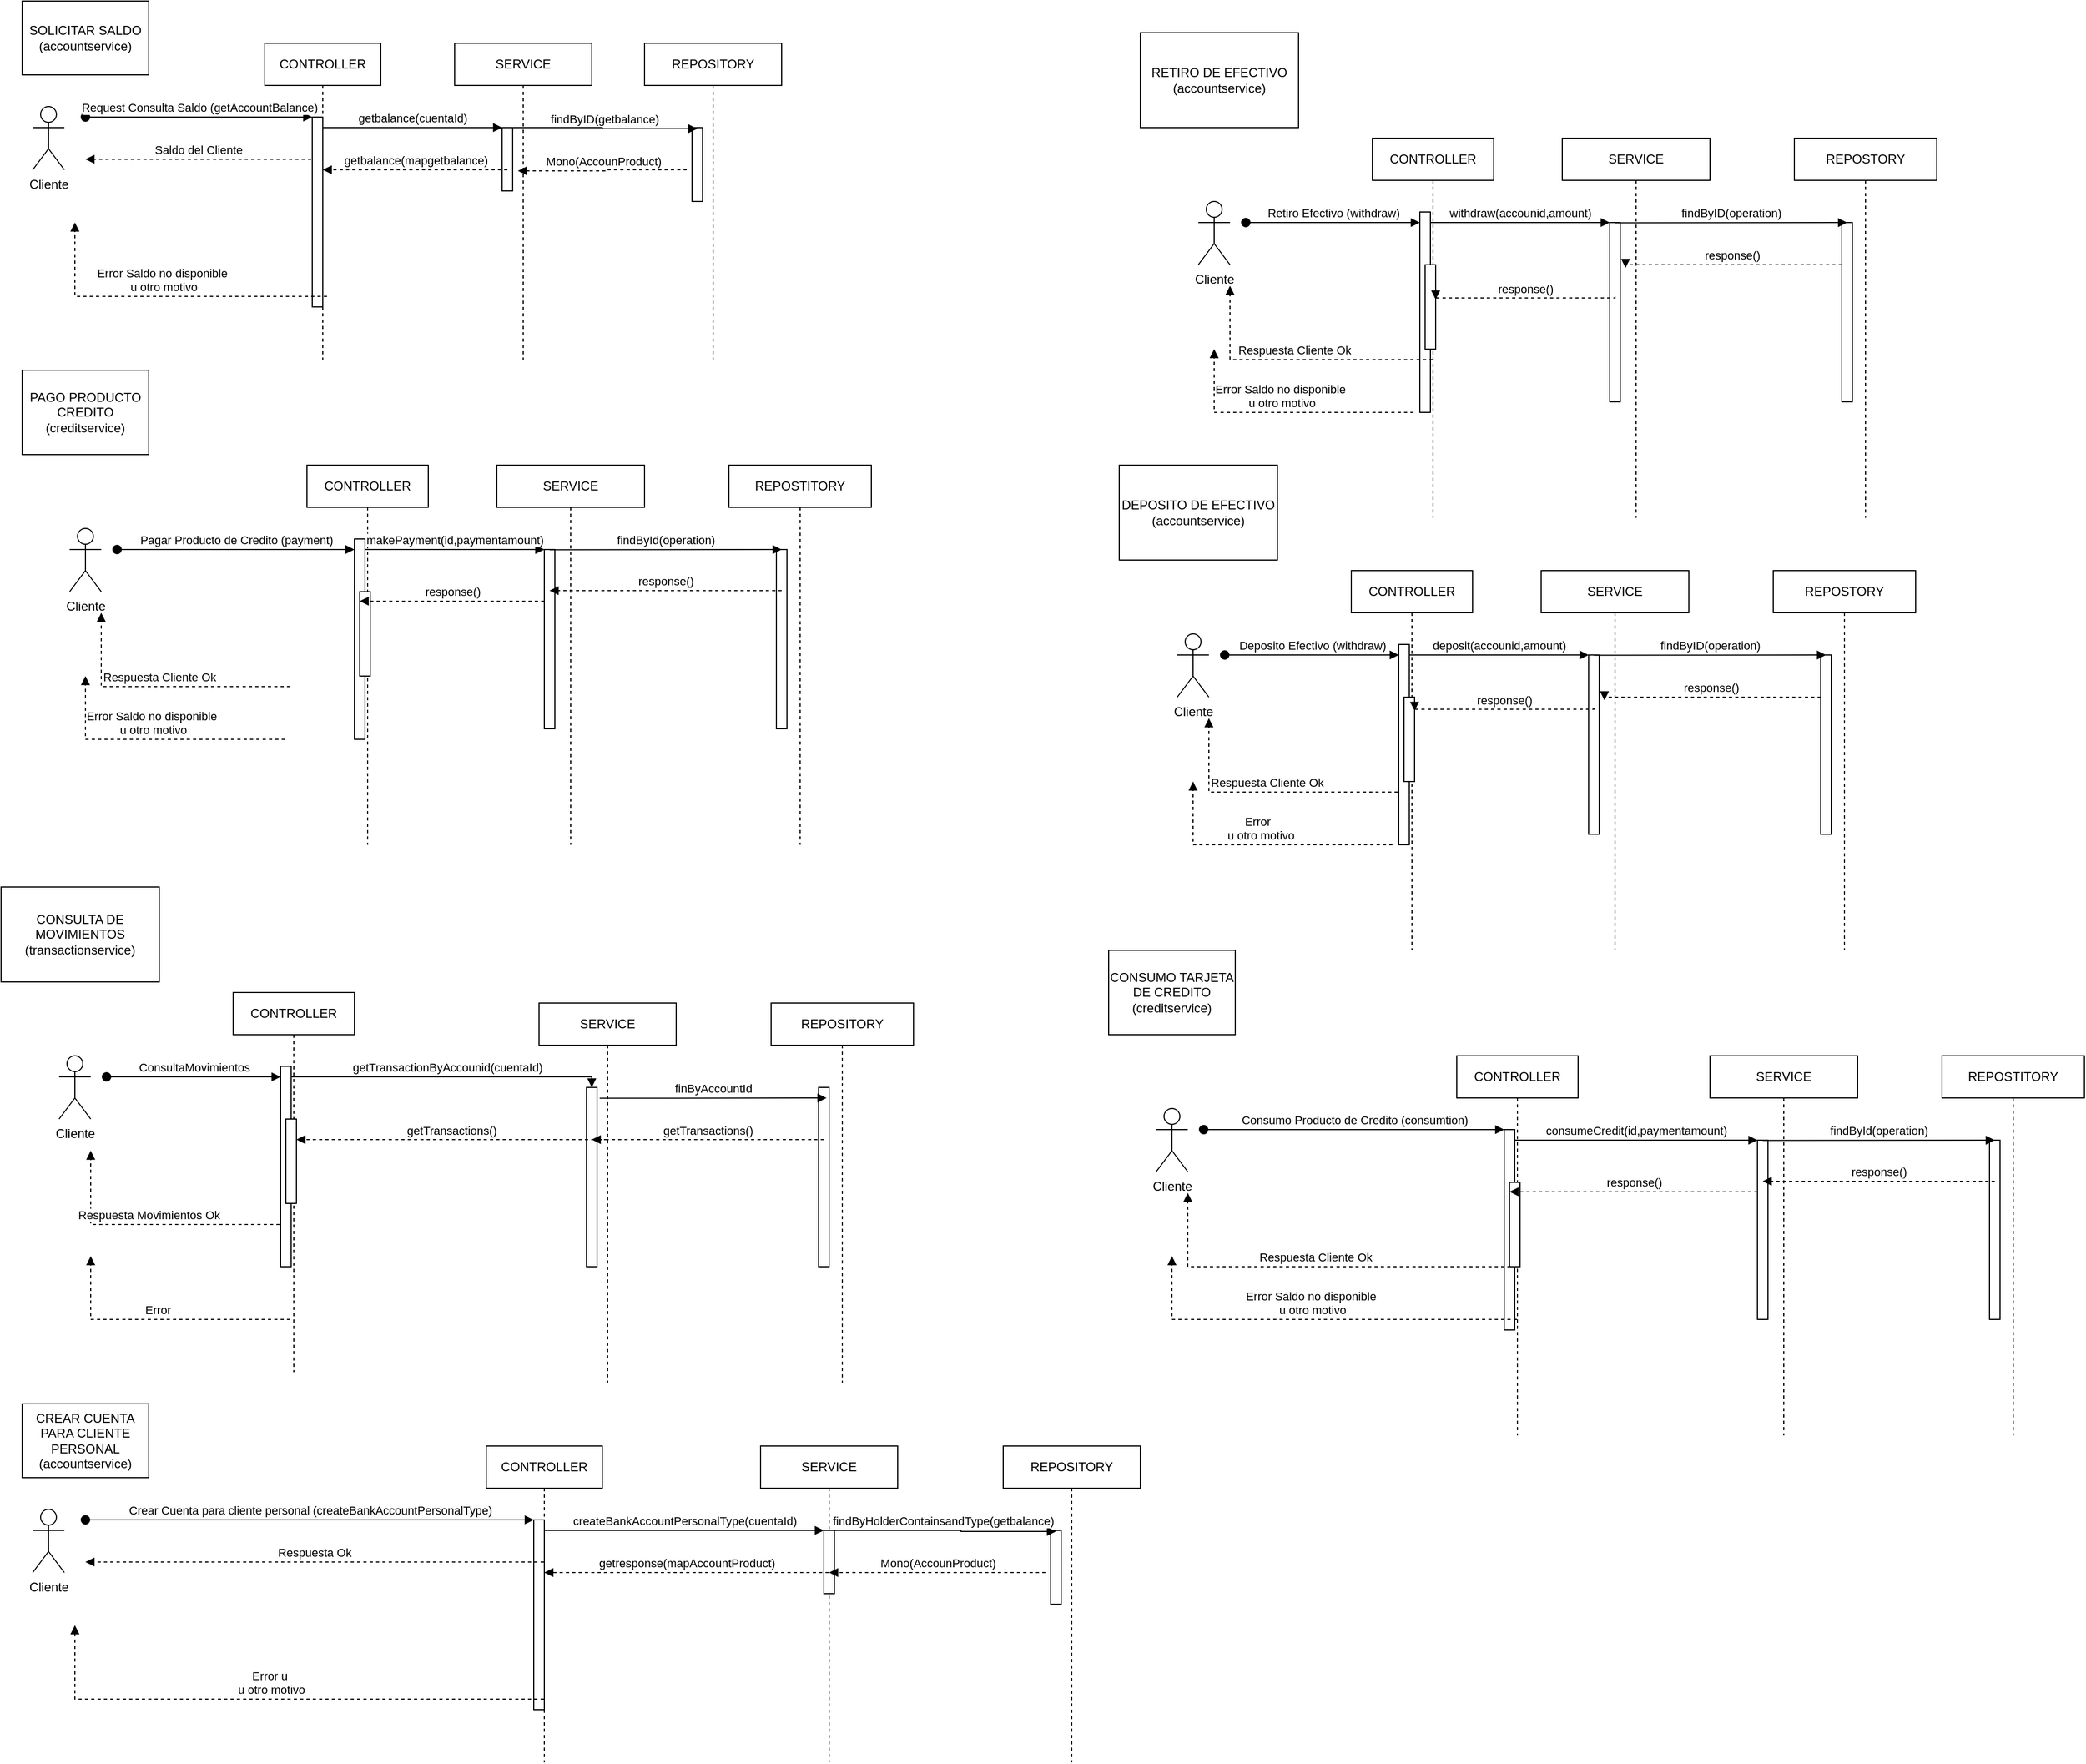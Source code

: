 <mxfile version="24.7.17">
  <diagram name="Page-1" id="2YBvvXClWsGukQMizWep">
    <mxGraphModel dx="2074" dy="1204" grid="1" gridSize="10" guides="1" tooltips="1" connect="1" arrows="1" fold="1" page="1" pageScale="1" pageWidth="850" pageHeight="1100" math="0" shadow="0">
      <root>
        <mxCell id="0" />
        <mxCell id="1" parent="0" />
        <mxCell id="aM9ryv3xv72pqoxQDRHE-1" value="CONTROLLER" style="shape=umlLifeline;perimeter=lifelinePerimeter;whiteSpace=wrap;html=1;container=0;dropTarget=0;collapsible=0;recursiveResize=0;outlineConnect=0;portConstraint=eastwest;newEdgeStyle={&quot;edgeStyle&quot;:&quot;elbowEdgeStyle&quot;,&quot;elbow&quot;:&quot;vertical&quot;,&quot;curved&quot;:0,&quot;rounded&quot;:0};" parent="1" vertex="1">
          <mxGeometry x="270" y="90" width="110" height="300" as="geometry" />
        </mxCell>
        <mxCell id="aM9ryv3xv72pqoxQDRHE-2" value="" style="html=1;points=[];perimeter=orthogonalPerimeter;outlineConnect=0;targetShapes=umlLifeline;portConstraint=eastwest;newEdgeStyle={&quot;edgeStyle&quot;:&quot;elbowEdgeStyle&quot;,&quot;elbow&quot;:&quot;vertical&quot;,&quot;curved&quot;:0,&quot;rounded&quot;:0};" parent="aM9ryv3xv72pqoxQDRHE-1" vertex="1">
          <mxGeometry x="45" y="70" width="10" height="180" as="geometry" />
        </mxCell>
        <mxCell id="aM9ryv3xv72pqoxQDRHE-5" value="SERVICE" style="shape=umlLifeline;perimeter=lifelinePerimeter;whiteSpace=wrap;html=1;container=0;dropTarget=0;collapsible=0;recursiveResize=0;outlineConnect=0;portConstraint=eastwest;newEdgeStyle={&quot;edgeStyle&quot;:&quot;elbowEdgeStyle&quot;,&quot;elbow&quot;:&quot;vertical&quot;,&quot;curved&quot;:0,&quot;rounded&quot;:0};" parent="1" vertex="1">
          <mxGeometry x="450" y="90" width="130" height="300" as="geometry" />
        </mxCell>
        <mxCell id="aM9ryv3xv72pqoxQDRHE-6" value="" style="html=1;points=[];perimeter=orthogonalPerimeter;outlineConnect=0;targetShapes=umlLifeline;portConstraint=eastwest;newEdgeStyle={&quot;edgeStyle&quot;:&quot;elbowEdgeStyle&quot;,&quot;elbow&quot;:&quot;vertical&quot;,&quot;curved&quot;:0,&quot;rounded&quot;:0};" parent="aM9ryv3xv72pqoxQDRHE-5" vertex="1">
          <mxGeometry x="45" y="80" width="10" height="60" as="geometry" />
        </mxCell>
        <mxCell id="aM9ryv3xv72pqoxQDRHE-7" value="getbalance(cuentaId)" style="html=1;verticalAlign=bottom;endArrow=block;edgeStyle=elbowEdgeStyle;elbow=horizontal;curved=0;rounded=0;" parent="1" source="aM9ryv3xv72pqoxQDRHE-2" target="aM9ryv3xv72pqoxQDRHE-6" edge="1">
          <mxGeometry relative="1" as="geometry">
            <mxPoint x="425" y="180" as="sourcePoint" />
            <Array as="points">
              <mxPoint x="410" y="170" />
            </Array>
          </mxGeometry>
        </mxCell>
        <mxCell id="J7sA12TsJqCwHjDUouRt-1" value="REPOSITORY" style="shape=umlLifeline;perimeter=lifelinePerimeter;whiteSpace=wrap;html=1;container=0;dropTarget=0;collapsible=0;recursiveResize=0;outlineConnect=0;portConstraint=eastwest;newEdgeStyle={&quot;edgeStyle&quot;:&quot;elbowEdgeStyle&quot;,&quot;elbow&quot;:&quot;vertical&quot;,&quot;curved&quot;:0,&quot;rounded&quot;:0};" parent="1" vertex="1">
          <mxGeometry x="630" y="90" width="130" height="300" as="geometry" />
        </mxCell>
        <mxCell id="J7sA12TsJqCwHjDUouRt-2" value="" style="html=1;points=[];perimeter=orthogonalPerimeter;outlineConnect=0;targetShapes=umlLifeline;portConstraint=eastwest;newEdgeStyle={&quot;edgeStyle&quot;:&quot;elbowEdgeStyle&quot;,&quot;elbow&quot;:&quot;vertical&quot;,&quot;curved&quot;:0,&quot;rounded&quot;:0};" parent="J7sA12TsJqCwHjDUouRt-1" vertex="1">
          <mxGeometry x="45" y="80" width="10" height="70" as="geometry" />
        </mxCell>
        <mxCell id="aM9ryv3xv72pqoxQDRHE-3" value="Request Consulta Saldo (getAccountBalance)" style="html=1;verticalAlign=bottom;startArrow=oval;endArrow=block;startSize=8;edgeStyle=elbowEdgeStyle;elbow=vertical;curved=0;rounded=0;" parent="1" target="aM9ryv3xv72pqoxQDRHE-2" edge="1">
          <mxGeometry relative="1" as="geometry">
            <mxPoint x="100" y="160" as="sourcePoint" />
          </mxGeometry>
        </mxCell>
        <mxCell id="J7sA12TsJqCwHjDUouRt-5" value="Cliente" style="shape=umlActor;verticalLabelPosition=bottom;verticalAlign=top;html=1;outlineConnect=0;" parent="1" vertex="1">
          <mxGeometry x="50" y="150" width="30" height="60" as="geometry" />
        </mxCell>
        <mxCell id="J7sA12TsJqCwHjDUouRt-7" value="Saldo del Cliente" style="html=1;verticalAlign=bottom;endArrow=block;edgeStyle=elbowEdgeStyle;elbow=vertical;curved=0;rounded=0;dashed=1;" parent="1" edge="1">
          <mxGeometry relative="1" as="geometry">
            <mxPoint x="314" y="200" as="sourcePoint" />
            <Array as="points">
              <mxPoint x="249" y="200" />
            </Array>
            <mxPoint x="100" y="200" as="targetPoint" />
          </mxGeometry>
        </mxCell>
        <mxCell id="J7sA12TsJqCwHjDUouRt-8" value="SOLICITAR SALDO&lt;br&gt;(accountservice)" style="rounded=0;whiteSpace=wrap;html=1;" parent="1" vertex="1">
          <mxGeometry x="40" y="50" width="120" height="70" as="geometry" />
        </mxCell>
        <mxCell id="J7sA12TsJqCwHjDUouRt-9" value="CONTROLLER" style="shape=umlLifeline;perimeter=lifelinePerimeter;whiteSpace=wrap;html=1;container=0;dropTarget=0;collapsible=0;recursiveResize=0;outlineConnect=0;portConstraint=eastwest;newEdgeStyle={&quot;edgeStyle&quot;:&quot;elbowEdgeStyle&quot;,&quot;elbow&quot;:&quot;vertical&quot;,&quot;curved&quot;:0,&quot;rounded&quot;:0};" parent="1" vertex="1">
          <mxGeometry x="310" y="490" width="115" height="360" as="geometry" />
        </mxCell>
        <mxCell id="J7sA12TsJqCwHjDUouRt-10" value="" style="html=1;points=[];perimeter=orthogonalPerimeter;outlineConnect=0;targetShapes=umlLifeline;portConstraint=eastwest;newEdgeStyle={&quot;edgeStyle&quot;:&quot;elbowEdgeStyle&quot;,&quot;elbow&quot;:&quot;vertical&quot;,&quot;curved&quot;:0,&quot;rounded&quot;:0};" parent="J7sA12TsJqCwHjDUouRt-9" vertex="1">
          <mxGeometry x="45" y="70" width="10" height="190" as="geometry" />
        </mxCell>
        <mxCell id="J7sA12TsJqCwHjDUouRt-11" value="" style="html=1;points=[];perimeter=orthogonalPerimeter;outlineConnect=0;targetShapes=umlLifeline;portConstraint=eastwest;newEdgeStyle={&quot;edgeStyle&quot;:&quot;elbowEdgeStyle&quot;,&quot;elbow&quot;:&quot;vertical&quot;,&quot;curved&quot;:0,&quot;rounded&quot;:0};" parent="J7sA12TsJqCwHjDUouRt-9" vertex="1">
          <mxGeometry x="50" y="120" width="10" height="80" as="geometry" />
        </mxCell>
        <mxCell id="J7sA12TsJqCwHjDUouRt-12" value="SERVICE" style="shape=umlLifeline;perimeter=lifelinePerimeter;whiteSpace=wrap;html=1;container=0;dropTarget=0;collapsible=0;recursiveResize=0;outlineConnect=0;portConstraint=eastwest;newEdgeStyle={&quot;edgeStyle&quot;:&quot;elbowEdgeStyle&quot;,&quot;elbow&quot;:&quot;vertical&quot;,&quot;curved&quot;:0,&quot;rounded&quot;:0};" parent="1" vertex="1">
          <mxGeometry x="490" y="490" width="140" height="360" as="geometry" />
        </mxCell>
        <mxCell id="J7sA12TsJqCwHjDUouRt-13" value="" style="html=1;points=[];perimeter=orthogonalPerimeter;outlineConnect=0;targetShapes=umlLifeline;portConstraint=eastwest;newEdgeStyle={&quot;edgeStyle&quot;:&quot;elbowEdgeStyle&quot;,&quot;elbow&quot;:&quot;vertical&quot;,&quot;curved&quot;:0,&quot;rounded&quot;:0};" parent="J7sA12TsJqCwHjDUouRt-12" vertex="1">
          <mxGeometry x="45" y="80" width="10" height="170" as="geometry" />
        </mxCell>
        <mxCell id="J7sA12TsJqCwHjDUouRt-14" value="makePayment(id,paymentamount)" style="html=1;verticalAlign=bottom;endArrow=block;edgeStyle=elbowEdgeStyle;elbow=vertical;curved=0;rounded=0;" parent="1" source="J7sA12TsJqCwHjDUouRt-10" target="J7sA12TsJqCwHjDUouRt-13" edge="1">
          <mxGeometry x="0.002" relative="1" as="geometry">
            <mxPoint x="480" y="580" as="sourcePoint" />
            <Array as="points">
              <mxPoint x="465" y="570" />
            </Array>
            <mxPoint as="offset" />
          </mxGeometry>
        </mxCell>
        <mxCell id="J7sA12TsJqCwHjDUouRt-16" value="REPOSTITORY" style="shape=umlLifeline;perimeter=lifelinePerimeter;whiteSpace=wrap;html=1;container=0;dropTarget=0;collapsible=0;recursiveResize=0;outlineConnect=0;portConstraint=eastwest;newEdgeStyle={&quot;edgeStyle&quot;:&quot;elbowEdgeStyle&quot;,&quot;elbow&quot;:&quot;vertical&quot;,&quot;curved&quot;:0,&quot;rounded&quot;:0};" parent="1" vertex="1">
          <mxGeometry x="710" y="490" width="135" height="360" as="geometry" />
        </mxCell>
        <mxCell id="J7sA12TsJqCwHjDUouRt-17" value="" style="html=1;points=[];perimeter=orthogonalPerimeter;outlineConnect=0;targetShapes=umlLifeline;portConstraint=eastwest;newEdgeStyle={&quot;edgeStyle&quot;:&quot;elbowEdgeStyle&quot;,&quot;elbow&quot;:&quot;vertical&quot;,&quot;curved&quot;:0,&quot;rounded&quot;:0};" parent="J7sA12TsJqCwHjDUouRt-16" vertex="1">
          <mxGeometry x="45" y="80" width="10" height="170" as="geometry" />
        </mxCell>
        <mxCell id="J7sA12TsJqCwHjDUouRt-18" value="findById(operation)" style="html=1;verticalAlign=bottom;endArrow=block;edgeStyle=elbowEdgeStyle;elbow=vertical;curved=0;rounded=0;" parent="1" edge="1">
          <mxGeometry x="0.003" relative="1" as="geometry">
            <mxPoint x="540" y="570.29" as="sourcePoint" />
            <Array as="points">
              <mxPoint x="550" y="570" />
            </Array>
            <mxPoint x="760" y="570" as="targetPoint" />
            <mxPoint as="offset" />
          </mxGeometry>
        </mxCell>
        <mxCell id="J7sA12TsJqCwHjDUouRt-19" value="Pagar Producto de Credito (payment)" style="html=1;verticalAlign=bottom;startArrow=oval;endArrow=block;startSize=8;edgeStyle=elbowEdgeStyle;elbow=vertical;curved=0;rounded=0;" parent="1" target="J7sA12TsJqCwHjDUouRt-10" edge="1">
          <mxGeometry x="0.003" relative="1" as="geometry">
            <mxPoint x="130" y="570" as="sourcePoint" />
            <Array as="points">
              <mxPoint x="250" y="570" />
            </Array>
            <mxPoint as="offset" />
          </mxGeometry>
        </mxCell>
        <mxCell id="J7sA12TsJqCwHjDUouRt-21" value="Cliente" style="shape=umlActor;verticalLabelPosition=bottom;verticalAlign=top;html=1;outlineConnect=0;" parent="1" vertex="1">
          <mxGeometry x="85" y="550" width="30" height="60" as="geometry" />
        </mxCell>
        <mxCell id="J7sA12TsJqCwHjDUouRt-22" value="Respuesta Cliente Ok" style="html=1;verticalAlign=bottom;endArrow=block;edgeStyle=elbowEdgeStyle;elbow=vertical;curved=0;rounded=0;dashed=1;" parent="1" edge="1">
          <mxGeometry relative="1" as="geometry">
            <mxPoint x="294" y="700" as="sourcePoint" />
            <Array as="points">
              <mxPoint x="229" y="700" />
            </Array>
            <mxPoint x="115" y="630" as="targetPoint" />
          </mxGeometry>
        </mxCell>
        <mxCell id="J7sA12TsJqCwHjDUouRt-23" value="PAGO PRODUCTO CREDITO&lt;div&gt;(creditservice)&lt;/div&gt;" style="rounded=0;whiteSpace=wrap;html=1;" parent="1" vertex="1">
          <mxGeometry x="40" y="400" width="120" height="80" as="geometry" />
        </mxCell>
        <mxCell id="J7sA12TsJqCwHjDUouRt-24" value="response()" style="html=1;verticalAlign=bottom;endArrow=block;edgeStyle=elbowEdgeStyle;elbow=vertical;curved=0;rounded=0;dashed=1;" parent="1" edge="1">
          <mxGeometry relative="1" as="geometry">
            <mxPoint x="760" y="609" as="sourcePoint" />
            <Array as="points">
              <mxPoint x="640" y="609" />
            </Array>
            <mxPoint x="540" y="609" as="targetPoint" />
          </mxGeometry>
        </mxCell>
        <mxCell id="J7sA12TsJqCwHjDUouRt-25" value="Error Saldo no disponible&amp;nbsp;&lt;div&gt;u otro motivo&lt;/div&gt;" style="html=1;verticalAlign=bottom;endArrow=block;edgeStyle=elbowEdgeStyle;elbow=vertical;curved=0;rounded=0;dashed=1;" parent="1" edge="1">
          <mxGeometry x="0.004" relative="1" as="geometry">
            <mxPoint x="289" y="750" as="sourcePoint" />
            <Array as="points">
              <mxPoint x="224" y="750" />
            </Array>
            <mxPoint x="100" y="690" as="targetPoint" />
            <mxPoint as="offset" />
          </mxGeometry>
        </mxCell>
        <mxCell id="1kuVa8GH8NHrZ08HFkGU-1" value="CONTROLLER" style="shape=umlLifeline;perimeter=lifelinePerimeter;whiteSpace=wrap;html=1;container=0;dropTarget=0;collapsible=0;recursiveResize=0;outlineConnect=0;portConstraint=eastwest;newEdgeStyle={&quot;edgeStyle&quot;:&quot;elbowEdgeStyle&quot;,&quot;elbow&quot;:&quot;vertical&quot;,&quot;curved&quot;:0,&quot;rounded&quot;:0};" parent="1" vertex="1">
          <mxGeometry x="240" y="990" width="115" height="360" as="geometry" />
        </mxCell>
        <mxCell id="1kuVa8GH8NHrZ08HFkGU-2" value="" style="html=1;points=[];perimeter=orthogonalPerimeter;outlineConnect=0;targetShapes=umlLifeline;portConstraint=eastwest;newEdgeStyle={&quot;edgeStyle&quot;:&quot;elbowEdgeStyle&quot;,&quot;elbow&quot;:&quot;vertical&quot;,&quot;curved&quot;:0,&quot;rounded&quot;:0};" parent="1kuVa8GH8NHrZ08HFkGU-1" vertex="1">
          <mxGeometry x="45" y="70" width="10" height="190" as="geometry" />
        </mxCell>
        <mxCell id="1kuVa8GH8NHrZ08HFkGU-3" value="" style="html=1;points=[];perimeter=orthogonalPerimeter;outlineConnect=0;targetShapes=umlLifeline;portConstraint=eastwest;newEdgeStyle={&quot;edgeStyle&quot;:&quot;elbowEdgeStyle&quot;,&quot;elbow&quot;:&quot;vertical&quot;,&quot;curved&quot;:0,&quot;rounded&quot;:0};" parent="1kuVa8GH8NHrZ08HFkGU-1" vertex="1">
          <mxGeometry x="50" y="120" width="10" height="80" as="geometry" />
        </mxCell>
        <mxCell id="1kuVa8GH8NHrZ08HFkGU-4" value="SERVICE" style="shape=umlLifeline;perimeter=lifelinePerimeter;whiteSpace=wrap;html=1;container=0;dropTarget=0;collapsible=0;recursiveResize=0;outlineConnect=0;portConstraint=eastwest;newEdgeStyle={&quot;edgeStyle&quot;:&quot;elbowEdgeStyle&quot;,&quot;elbow&quot;:&quot;vertical&quot;,&quot;curved&quot;:0,&quot;rounded&quot;:0};" parent="1" vertex="1">
          <mxGeometry x="530" y="1000" width="130" height="360" as="geometry" />
        </mxCell>
        <mxCell id="1kuVa8GH8NHrZ08HFkGU-5" value="" style="html=1;points=[];perimeter=orthogonalPerimeter;outlineConnect=0;targetShapes=umlLifeline;portConstraint=eastwest;newEdgeStyle={&quot;edgeStyle&quot;:&quot;elbowEdgeStyle&quot;,&quot;elbow&quot;:&quot;vertical&quot;,&quot;curved&quot;:0,&quot;rounded&quot;:0};" parent="1kuVa8GH8NHrZ08HFkGU-4" vertex="1">
          <mxGeometry x="45" y="80" width="10" height="170" as="geometry" />
        </mxCell>
        <mxCell id="1kuVa8GH8NHrZ08HFkGU-6" value="getTransactionByAccounid(cuentaId)" style="html=1;verticalAlign=bottom;endArrow=block;edgeStyle=elbowEdgeStyle;elbow=vertical;curved=0;rounded=0;" parent="1" source="1kuVa8GH8NHrZ08HFkGU-2" target="1kuVa8GH8NHrZ08HFkGU-5" edge="1">
          <mxGeometry x="0.002" relative="1" as="geometry">
            <mxPoint x="410" y="1080" as="sourcePoint" />
            <Array as="points">
              <mxPoint x="395" y="1070" />
            </Array>
            <mxPoint as="offset" />
          </mxGeometry>
        </mxCell>
        <mxCell id="1kuVa8GH8NHrZ08HFkGU-8" value="REPOSITORY" style="shape=umlLifeline;perimeter=lifelinePerimeter;whiteSpace=wrap;html=1;container=0;dropTarget=0;collapsible=0;recursiveResize=0;outlineConnect=0;portConstraint=eastwest;newEdgeStyle={&quot;edgeStyle&quot;:&quot;elbowEdgeStyle&quot;,&quot;elbow&quot;:&quot;vertical&quot;,&quot;curved&quot;:0,&quot;rounded&quot;:0};" parent="1" vertex="1">
          <mxGeometry x="750" y="1000" width="135" height="360" as="geometry" />
        </mxCell>
        <mxCell id="1kuVa8GH8NHrZ08HFkGU-9" value="" style="html=1;points=[];perimeter=orthogonalPerimeter;outlineConnect=0;targetShapes=umlLifeline;portConstraint=eastwest;newEdgeStyle={&quot;edgeStyle&quot;:&quot;elbowEdgeStyle&quot;,&quot;elbow&quot;:&quot;vertical&quot;,&quot;curved&quot;:0,&quot;rounded&quot;:0};" parent="1kuVa8GH8NHrZ08HFkGU-8" vertex="1">
          <mxGeometry x="45" y="80" width="10" height="170" as="geometry" />
        </mxCell>
        <mxCell id="1kuVa8GH8NHrZ08HFkGU-10" value="finByAccountId" style="html=1;verticalAlign=bottom;endArrow=block;edgeStyle=elbowEdgeStyle;elbow=vertical;curved=0;rounded=0;" parent="1" edge="1">
          <mxGeometry x="0.003" relative="1" as="geometry">
            <mxPoint x="587.5" y="1090.29" as="sourcePoint" />
            <Array as="points">
              <mxPoint x="607.5" y="1090" />
            </Array>
            <mxPoint x="802.5" y="1090" as="targetPoint" />
            <mxPoint as="offset" />
          </mxGeometry>
        </mxCell>
        <mxCell id="1kuVa8GH8NHrZ08HFkGU-11" value="ConsultaMovimientos" style="html=1;verticalAlign=bottom;startArrow=oval;endArrow=block;startSize=8;edgeStyle=elbowEdgeStyle;elbow=vertical;curved=0;rounded=0;" parent="1" target="1kuVa8GH8NHrZ08HFkGU-2" edge="1">
          <mxGeometry x="0.003" relative="1" as="geometry">
            <mxPoint x="120" y="1070" as="sourcePoint" />
            <Array as="points">
              <mxPoint x="240" y="1070" />
            </Array>
            <mxPoint as="offset" />
          </mxGeometry>
        </mxCell>
        <mxCell id="1kuVa8GH8NHrZ08HFkGU-13" value="Cliente" style="shape=umlActor;verticalLabelPosition=bottom;verticalAlign=top;html=1;outlineConnect=0;" parent="1" vertex="1">
          <mxGeometry x="75" y="1050" width="30" height="60" as="geometry" />
        </mxCell>
        <mxCell id="1kuVa8GH8NHrZ08HFkGU-14" value="Respuesta Movimientos Ok" style="html=1;verticalAlign=bottom;endArrow=block;edgeStyle=elbowEdgeStyle;elbow=vertical;curved=0;rounded=0;dashed=1;" parent="1" edge="1">
          <mxGeometry relative="1" as="geometry">
            <mxPoint x="284" y="1210" as="sourcePoint" />
            <Array as="points">
              <mxPoint x="219" y="1210" />
            </Array>
            <mxPoint x="105" y="1140" as="targetPoint" />
          </mxGeometry>
        </mxCell>
        <mxCell id="1kuVa8GH8NHrZ08HFkGU-15" value="CONSULTA DE MOVIMIENTOS&lt;br&gt;(transactionservice)" style="rounded=0;whiteSpace=wrap;html=1;" parent="1" vertex="1">
          <mxGeometry x="20" y="890" width="150" height="90" as="geometry" />
        </mxCell>
        <mxCell id="1kuVa8GH8NHrZ08HFkGU-17" value="Error&amp;nbsp;" style="html=1;verticalAlign=bottom;endArrow=block;edgeStyle=elbowEdgeStyle;elbow=vertical;curved=0;rounded=0;dashed=1;" parent="1" edge="1">
          <mxGeometry relative="1" as="geometry">
            <mxPoint x="294" y="1300" as="sourcePoint" />
            <Array as="points">
              <mxPoint x="229" y="1300" />
            </Array>
            <mxPoint x="105" y="1240" as="targetPoint" />
          </mxGeometry>
        </mxCell>
        <mxCell id="1kuVa8GH8NHrZ08HFkGU-35" value="Error Saldo no disponible&amp;nbsp;&lt;div&gt;u otro motivo&lt;/div&gt;" style="html=1;verticalAlign=bottom;endArrow=block;edgeStyle=elbowEdgeStyle;elbow=vertical;curved=0;rounded=0;dashed=1;" parent="1" edge="1">
          <mxGeometry x="0.004" relative="1" as="geometry">
            <mxPoint x="329" y="330" as="sourcePoint" />
            <Array as="points">
              <mxPoint x="264" y="330" />
            </Array>
            <mxPoint x="90" y="260" as="targetPoint" />
            <mxPoint as="offset" />
          </mxGeometry>
        </mxCell>
        <mxCell id="1kuVa8GH8NHrZ08HFkGU-83" value="Mono(AccounProduct)" style="html=1;verticalAlign=bottom;endArrow=block;edgeStyle=elbowEdgeStyle;elbow=horizontal;curved=0;rounded=0;dashed=1;" parent="1" edge="1">
          <mxGeometry relative="1" as="geometry">
            <mxPoint x="670" y="210" as="sourcePoint" />
            <Array as="points">
              <mxPoint x="595" y="210" />
            </Array>
            <mxPoint x="510" y="211" as="targetPoint" />
          </mxGeometry>
        </mxCell>
        <mxCell id="1kuVa8GH8NHrZ08HFkGU-114" value="CONTROLLER" style="shape=umlLifeline;perimeter=lifelinePerimeter;whiteSpace=wrap;html=1;container=0;dropTarget=0;collapsible=0;recursiveResize=0;outlineConnect=0;portConstraint=eastwest;newEdgeStyle={&quot;edgeStyle&quot;:&quot;elbowEdgeStyle&quot;,&quot;elbow&quot;:&quot;vertical&quot;,&quot;curved&quot;:0,&quot;rounded&quot;:0};" parent="1" vertex="1">
          <mxGeometry x="1320" y="180" width="115" height="360" as="geometry" />
        </mxCell>
        <mxCell id="1kuVa8GH8NHrZ08HFkGU-115" value="" style="html=1;points=[];perimeter=orthogonalPerimeter;outlineConnect=0;targetShapes=umlLifeline;portConstraint=eastwest;newEdgeStyle={&quot;edgeStyle&quot;:&quot;elbowEdgeStyle&quot;,&quot;elbow&quot;:&quot;vertical&quot;,&quot;curved&quot;:0,&quot;rounded&quot;:0};" parent="1kuVa8GH8NHrZ08HFkGU-114" vertex="1">
          <mxGeometry x="45" y="70" width="10" height="190" as="geometry" />
        </mxCell>
        <mxCell id="1kuVa8GH8NHrZ08HFkGU-116" value="" style="html=1;points=[];perimeter=orthogonalPerimeter;outlineConnect=0;targetShapes=umlLifeline;portConstraint=eastwest;newEdgeStyle={&quot;edgeStyle&quot;:&quot;elbowEdgeStyle&quot;,&quot;elbow&quot;:&quot;vertical&quot;,&quot;curved&quot;:0,&quot;rounded&quot;:0};" parent="1kuVa8GH8NHrZ08HFkGU-114" vertex="1">
          <mxGeometry x="50" y="120" width="10" height="80" as="geometry" />
        </mxCell>
        <mxCell id="1kuVa8GH8NHrZ08HFkGU-117" value="SERVICE" style="shape=umlLifeline;perimeter=lifelinePerimeter;whiteSpace=wrap;html=1;container=0;dropTarget=0;collapsible=0;recursiveResize=0;outlineConnect=0;portConstraint=eastwest;newEdgeStyle={&quot;edgeStyle&quot;:&quot;elbowEdgeStyle&quot;,&quot;elbow&quot;:&quot;vertical&quot;,&quot;curved&quot;:0,&quot;rounded&quot;:0};" parent="1" vertex="1">
          <mxGeometry x="1500" y="180" width="140" height="360" as="geometry" />
        </mxCell>
        <mxCell id="1kuVa8GH8NHrZ08HFkGU-118" value="" style="html=1;points=[];perimeter=orthogonalPerimeter;outlineConnect=0;targetShapes=umlLifeline;portConstraint=eastwest;newEdgeStyle={&quot;edgeStyle&quot;:&quot;elbowEdgeStyle&quot;,&quot;elbow&quot;:&quot;vertical&quot;,&quot;curved&quot;:0,&quot;rounded&quot;:0};" parent="1kuVa8GH8NHrZ08HFkGU-117" vertex="1">
          <mxGeometry x="45" y="80" width="10" height="170" as="geometry" />
        </mxCell>
        <mxCell id="1kuVa8GH8NHrZ08HFkGU-119" value="withdraw(accounid,amount)" style="html=1;verticalAlign=bottom;endArrow=block;edgeStyle=elbowEdgeStyle;elbow=vertical;curved=0;rounded=0;" parent="1" source="1kuVa8GH8NHrZ08HFkGU-115" target="1kuVa8GH8NHrZ08HFkGU-118" edge="1">
          <mxGeometry x="0.002" relative="1" as="geometry">
            <mxPoint x="1490" y="270" as="sourcePoint" />
            <Array as="points">
              <mxPoint x="1475" y="260" />
            </Array>
            <mxPoint as="offset" />
          </mxGeometry>
        </mxCell>
        <mxCell id="1kuVa8GH8NHrZ08HFkGU-121" value="REPOSTORY" style="shape=umlLifeline;perimeter=lifelinePerimeter;whiteSpace=wrap;html=1;container=0;dropTarget=0;collapsible=0;recursiveResize=0;outlineConnect=0;portConstraint=eastwest;newEdgeStyle={&quot;edgeStyle&quot;:&quot;elbowEdgeStyle&quot;,&quot;elbow&quot;:&quot;vertical&quot;,&quot;curved&quot;:0,&quot;rounded&quot;:0};" parent="1" vertex="1">
          <mxGeometry x="1720" y="180" width="135" height="360" as="geometry" />
        </mxCell>
        <mxCell id="1kuVa8GH8NHrZ08HFkGU-122" value="" style="html=1;points=[];perimeter=orthogonalPerimeter;outlineConnect=0;targetShapes=umlLifeline;portConstraint=eastwest;newEdgeStyle={&quot;edgeStyle&quot;:&quot;elbowEdgeStyle&quot;,&quot;elbow&quot;:&quot;vertical&quot;,&quot;curved&quot;:0,&quot;rounded&quot;:0};" parent="1kuVa8GH8NHrZ08HFkGU-121" vertex="1">
          <mxGeometry x="45" y="80" width="10" height="170" as="geometry" />
        </mxCell>
        <mxCell id="1kuVa8GH8NHrZ08HFkGU-123" value="findByID(operation)" style="html=1;verticalAlign=bottom;endArrow=block;edgeStyle=elbowEdgeStyle;elbow=vertical;curved=0;rounded=0;" parent="1" edge="1">
          <mxGeometry x="0.003" relative="1" as="geometry">
            <mxPoint x="1550" y="260.29" as="sourcePoint" />
            <Array as="points" />
            <mxPoint x="1770" y="260" as="targetPoint" />
            <mxPoint as="offset" />
          </mxGeometry>
        </mxCell>
        <mxCell id="1kuVa8GH8NHrZ08HFkGU-124" value="Retiro Efectivo (withdraw)" style="html=1;verticalAlign=bottom;startArrow=oval;endArrow=block;startSize=8;edgeStyle=elbowEdgeStyle;elbow=vertical;curved=0;rounded=0;" parent="1" target="1kuVa8GH8NHrZ08HFkGU-115" edge="1">
          <mxGeometry x="0.003" relative="1" as="geometry">
            <mxPoint x="1200" y="260" as="sourcePoint" />
            <Array as="points">
              <mxPoint x="1320" y="260" />
            </Array>
            <mxPoint as="offset" />
          </mxGeometry>
        </mxCell>
        <mxCell id="1kuVa8GH8NHrZ08HFkGU-125" value="Cliente" style="shape=umlActor;verticalLabelPosition=bottom;verticalAlign=top;html=1;outlineConnect=0;" parent="1" vertex="1">
          <mxGeometry x="1155" y="240" width="30" height="60" as="geometry" />
        </mxCell>
        <mxCell id="1kuVa8GH8NHrZ08HFkGU-126" value="Respuesta Cliente Ok" style="html=1;verticalAlign=bottom;endArrow=block;edgeStyle=elbowEdgeStyle;elbow=vertical;curved=0;rounded=0;dashed=1;" parent="1" edge="1" source="1kuVa8GH8NHrZ08HFkGU-114">
          <mxGeometry relative="1" as="geometry">
            <mxPoint x="1364" y="390" as="sourcePoint" />
            <Array as="points">
              <mxPoint x="1299" y="390" />
            </Array>
            <mxPoint x="1185" y="320" as="targetPoint" />
          </mxGeometry>
        </mxCell>
        <mxCell id="1kuVa8GH8NHrZ08HFkGU-127" value="RETIRO DE EFECTIVO&lt;br&gt;(accountservice)" style="rounded=0;whiteSpace=wrap;html=1;" parent="1" vertex="1">
          <mxGeometry x="1100" y="80" width="150" height="90" as="geometry" />
        </mxCell>
        <mxCell id="1kuVa8GH8NHrZ08HFkGU-128" value="response()" style="html=1;verticalAlign=bottom;endArrow=block;edgeStyle=elbowEdgeStyle;elbow=vertical;curved=0;rounded=0;dashed=1;" parent="1" edge="1">
          <mxGeometry relative="1" as="geometry">
            <mxPoint x="1765" y="300" as="sourcePoint" />
            <Array as="points">
              <mxPoint x="1480" y="300" />
            </Array>
            <mxPoint x="1560" y="303" as="targetPoint" />
          </mxGeometry>
        </mxCell>
        <mxCell id="1kuVa8GH8NHrZ08HFkGU-129" value="Error Saldo no disponible&amp;nbsp;&lt;div&gt;u otro motivo&lt;/div&gt;" style="html=1;verticalAlign=bottom;endArrow=block;edgeStyle=elbowEdgeStyle;elbow=vertical;curved=0;rounded=0;dashed=1;" parent="1" edge="1">
          <mxGeometry x="0.004" relative="1" as="geometry">
            <mxPoint x="1359" y="440" as="sourcePoint" />
            <Array as="points">
              <mxPoint x="1294" y="440" />
            </Array>
            <mxPoint x="1170" y="380" as="targetPoint" />
            <mxPoint as="offset" />
          </mxGeometry>
        </mxCell>
        <mxCell id="ObkUysp8yaRiNiQSAWPL-1" value="findByID(getbalance)" style="html=1;verticalAlign=bottom;endArrow=block;edgeStyle=elbowEdgeStyle;elbow=horizontal;curved=0;rounded=0;" edge="1" parent="1">
          <mxGeometry relative="1" as="geometry">
            <mxPoint x="505" y="170" as="sourcePoint" />
            <Array as="points">
              <mxPoint x="590" y="170" />
            </Array>
            <mxPoint x="680" y="171" as="targetPoint" />
          </mxGeometry>
        </mxCell>
        <mxCell id="ObkUysp8yaRiNiQSAWPL-2" value="getbalance(mapgetbalance)" style="html=1;verticalAlign=bottom;endArrow=block;edgeStyle=elbowEdgeStyle;elbow=vertical;curved=0;rounded=0;dashed=1;" edge="1" parent="1" target="aM9ryv3xv72pqoxQDRHE-1">
          <mxGeometry relative="1" as="geometry">
            <mxPoint x="500" y="210" as="sourcePoint" />
            <Array as="points">
              <mxPoint x="425" y="210" />
            </Array>
            <mxPoint x="340" y="211" as="targetPoint" />
          </mxGeometry>
        </mxCell>
        <mxCell id="ObkUysp8yaRiNiQSAWPL-4" value="response()" style="html=1;verticalAlign=bottom;endArrow=block;edgeStyle=elbowEdgeStyle;elbow=vertical;curved=0;rounded=0;dashed=1;" edge="1" parent="1">
          <mxGeometry relative="1" as="geometry">
            <mxPoint x="1550" y="330" as="sourcePoint" />
            <Array as="points" />
            <mxPoint x="1380" y="333" as="targetPoint" />
          </mxGeometry>
        </mxCell>
        <mxCell id="ObkUysp8yaRiNiQSAWPL-5" value="CONTROLLER" style="shape=umlLifeline;perimeter=lifelinePerimeter;whiteSpace=wrap;html=1;container=0;dropTarget=0;collapsible=0;recursiveResize=0;outlineConnect=0;portConstraint=eastwest;newEdgeStyle={&quot;edgeStyle&quot;:&quot;elbowEdgeStyle&quot;,&quot;elbow&quot;:&quot;vertical&quot;,&quot;curved&quot;:0,&quot;rounded&quot;:0};" vertex="1" parent="1">
          <mxGeometry x="1300" y="590" width="115" height="360" as="geometry" />
        </mxCell>
        <mxCell id="ObkUysp8yaRiNiQSAWPL-6" value="" style="html=1;points=[];perimeter=orthogonalPerimeter;outlineConnect=0;targetShapes=umlLifeline;portConstraint=eastwest;newEdgeStyle={&quot;edgeStyle&quot;:&quot;elbowEdgeStyle&quot;,&quot;elbow&quot;:&quot;vertical&quot;,&quot;curved&quot;:0,&quot;rounded&quot;:0};" vertex="1" parent="ObkUysp8yaRiNiQSAWPL-5">
          <mxGeometry x="45" y="70" width="10" height="190" as="geometry" />
        </mxCell>
        <mxCell id="ObkUysp8yaRiNiQSAWPL-7" value="" style="html=1;points=[];perimeter=orthogonalPerimeter;outlineConnect=0;targetShapes=umlLifeline;portConstraint=eastwest;newEdgeStyle={&quot;edgeStyle&quot;:&quot;elbowEdgeStyle&quot;,&quot;elbow&quot;:&quot;vertical&quot;,&quot;curved&quot;:0,&quot;rounded&quot;:0};" vertex="1" parent="ObkUysp8yaRiNiQSAWPL-5">
          <mxGeometry x="50" y="120" width="10" height="80" as="geometry" />
        </mxCell>
        <mxCell id="ObkUysp8yaRiNiQSAWPL-8" value="SERVICE" style="shape=umlLifeline;perimeter=lifelinePerimeter;whiteSpace=wrap;html=1;container=0;dropTarget=0;collapsible=0;recursiveResize=0;outlineConnect=0;portConstraint=eastwest;newEdgeStyle={&quot;edgeStyle&quot;:&quot;elbowEdgeStyle&quot;,&quot;elbow&quot;:&quot;vertical&quot;,&quot;curved&quot;:0,&quot;rounded&quot;:0};" vertex="1" parent="1">
          <mxGeometry x="1480" y="590" width="140" height="360" as="geometry" />
        </mxCell>
        <mxCell id="ObkUysp8yaRiNiQSAWPL-9" value="" style="html=1;points=[];perimeter=orthogonalPerimeter;outlineConnect=0;targetShapes=umlLifeline;portConstraint=eastwest;newEdgeStyle={&quot;edgeStyle&quot;:&quot;elbowEdgeStyle&quot;,&quot;elbow&quot;:&quot;vertical&quot;,&quot;curved&quot;:0,&quot;rounded&quot;:0};" vertex="1" parent="ObkUysp8yaRiNiQSAWPL-8">
          <mxGeometry x="45" y="80" width="10" height="170" as="geometry" />
        </mxCell>
        <mxCell id="ObkUysp8yaRiNiQSAWPL-10" value="deposit(accounid,amount)" style="html=1;verticalAlign=bottom;endArrow=block;edgeStyle=elbowEdgeStyle;elbow=vertical;curved=0;rounded=0;" edge="1" parent="1" source="ObkUysp8yaRiNiQSAWPL-6" target="ObkUysp8yaRiNiQSAWPL-9">
          <mxGeometry x="0.002" relative="1" as="geometry">
            <mxPoint x="1470" y="680" as="sourcePoint" />
            <Array as="points">
              <mxPoint x="1455" y="670" />
            </Array>
            <mxPoint as="offset" />
          </mxGeometry>
        </mxCell>
        <mxCell id="ObkUysp8yaRiNiQSAWPL-11" value="REPOSTORY" style="shape=umlLifeline;perimeter=lifelinePerimeter;whiteSpace=wrap;html=1;container=0;dropTarget=0;collapsible=0;recursiveResize=0;outlineConnect=0;portConstraint=eastwest;newEdgeStyle={&quot;edgeStyle&quot;:&quot;elbowEdgeStyle&quot;,&quot;elbow&quot;:&quot;vertical&quot;,&quot;curved&quot;:0,&quot;rounded&quot;:0};" vertex="1" parent="1">
          <mxGeometry x="1700" y="590" width="135" height="360" as="geometry" />
        </mxCell>
        <mxCell id="ObkUysp8yaRiNiQSAWPL-12" value="" style="html=1;points=[];perimeter=orthogonalPerimeter;outlineConnect=0;targetShapes=umlLifeline;portConstraint=eastwest;newEdgeStyle={&quot;edgeStyle&quot;:&quot;elbowEdgeStyle&quot;,&quot;elbow&quot;:&quot;vertical&quot;,&quot;curved&quot;:0,&quot;rounded&quot;:0};" vertex="1" parent="ObkUysp8yaRiNiQSAWPL-11">
          <mxGeometry x="45" y="80" width="10" height="170" as="geometry" />
        </mxCell>
        <mxCell id="ObkUysp8yaRiNiQSAWPL-13" value="findByID(operation)" style="html=1;verticalAlign=bottom;endArrow=block;edgeStyle=elbowEdgeStyle;elbow=vertical;curved=0;rounded=0;" edge="1" parent="1">
          <mxGeometry x="0.003" relative="1" as="geometry">
            <mxPoint x="1530" y="670.29" as="sourcePoint" />
            <Array as="points" />
            <mxPoint x="1750" y="670" as="targetPoint" />
            <mxPoint as="offset" />
          </mxGeometry>
        </mxCell>
        <mxCell id="ObkUysp8yaRiNiQSAWPL-14" value="Deposito Efectivo (withdraw)" style="html=1;verticalAlign=bottom;startArrow=oval;endArrow=block;startSize=8;edgeStyle=elbowEdgeStyle;elbow=vertical;curved=0;rounded=0;" edge="1" parent="1" target="ObkUysp8yaRiNiQSAWPL-6">
          <mxGeometry x="0.003" relative="1" as="geometry">
            <mxPoint x="1180" y="670" as="sourcePoint" />
            <Array as="points">
              <mxPoint x="1300" y="670" />
            </Array>
            <mxPoint as="offset" />
          </mxGeometry>
        </mxCell>
        <mxCell id="ObkUysp8yaRiNiQSAWPL-15" value="Cliente" style="shape=umlActor;verticalLabelPosition=bottom;verticalAlign=top;html=1;outlineConnect=0;" vertex="1" parent="1">
          <mxGeometry x="1135" y="650" width="30" height="60" as="geometry" />
        </mxCell>
        <mxCell id="ObkUysp8yaRiNiQSAWPL-16" value="Respuesta Cliente Ok" style="html=1;verticalAlign=bottom;endArrow=block;edgeStyle=elbowEdgeStyle;elbow=vertical;curved=0;rounded=0;dashed=1;" edge="1" parent="1">
          <mxGeometry relative="1" as="geometry">
            <mxPoint x="1344" y="800" as="sourcePoint" />
            <Array as="points">
              <mxPoint x="1279" y="800" />
            </Array>
            <mxPoint x="1165" y="730" as="targetPoint" />
          </mxGeometry>
        </mxCell>
        <mxCell id="ObkUysp8yaRiNiQSAWPL-17" value="DEPOSITO DE EFECTIVO&lt;br&gt;(accountservice)" style="rounded=0;whiteSpace=wrap;html=1;" vertex="1" parent="1">
          <mxGeometry x="1080" y="490" width="150" height="90" as="geometry" />
        </mxCell>
        <mxCell id="ObkUysp8yaRiNiQSAWPL-18" value="response()" style="html=1;verticalAlign=bottom;endArrow=block;edgeStyle=elbowEdgeStyle;elbow=vertical;curved=0;rounded=0;dashed=1;" edge="1" parent="1">
          <mxGeometry relative="1" as="geometry">
            <mxPoint x="1745" y="710" as="sourcePoint" />
            <Array as="points">
              <mxPoint x="1460" y="710" />
            </Array>
            <mxPoint x="1540" y="713" as="targetPoint" />
          </mxGeometry>
        </mxCell>
        <mxCell id="ObkUysp8yaRiNiQSAWPL-19" value="Error&amp;nbsp;&amp;nbsp;&lt;div&gt;u otro motivo&lt;/div&gt;" style="html=1;verticalAlign=bottom;endArrow=block;edgeStyle=elbowEdgeStyle;elbow=vertical;curved=0;rounded=0;dashed=1;" edge="1" parent="1">
          <mxGeometry x="0.004" relative="1" as="geometry">
            <mxPoint x="1339" y="850" as="sourcePoint" />
            <Array as="points">
              <mxPoint x="1274" y="850" />
            </Array>
            <mxPoint x="1150" y="790" as="targetPoint" />
            <mxPoint as="offset" />
          </mxGeometry>
        </mxCell>
        <mxCell id="ObkUysp8yaRiNiQSAWPL-20" value="response()" style="html=1;verticalAlign=bottom;endArrow=block;edgeStyle=elbowEdgeStyle;elbow=vertical;curved=0;rounded=0;dashed=1;" edge="1" parent="1">
          <mxGeometry relative="1" as="geometry">
            <mxPoint x="1530" y="720" as="sourcePoint" />
            <Array as="points" />
            <mxPoint x="1360" y="723" as="targetPoint" />
          </mxGeometry>
        </mxCell>
        <mxCell id="ObkUysp8yaRiNiQSAWPL-21" value="response()" style="html=1;verticalAlign=bottom;endArrow=block;edgeStyle=elbowEdgeStyle;elbow=horizontal;curved=0;rounded=0;dashed=1;" edge="1" parent="1" source="J7sA12TsJqCwHjDUouRt-13">
          <mxGeometry relative="1" as="geometry">
            <mxPoint x="580" y="619" as="sourcePoint" />
            <Array as="points">
              <mxPoint x="460" y="619" />
            </Array>
            <mxPoint x="360" y="619" as="targetPoint" />
          </mxGeometry>
        </mxCell>
        <mxCell id="ObkUysp8yaRiNiQSAWPL-22" value="CONTROLLER" style="shape=umlLifeline;perimeter=lifelinePerimeter;whiteSpace=wrap;html=1;container=0;dropTarget=0;collapsible=0;recursiveResize=0;outlineConnect=0;portConstraint=eastwest;newEdgeStyle={&quot;edgeStyle&quot;:&quot;elbowEdgeStyle&quot;,&quot;elbow&quot;:&quot;vertical&quot;,&quot;curved&quot;:0,&quot;rounded&quot;:0};" vertex="1" parent="1">
          <mxGeometry x="1400" y="1050" width="115" height="360" as="geometry" />
        </mxCell>
        <mxCell id="ObkUysp8yaRiNiQSAWPL-23" value="" style="html=1;points=[];perimeter=orthogonalPerimeter;outlineConnect=0;targetShapes=umlLifeline;portConstraint=eastwest;newEdgeStyle={&quot;edgeStyle&quot;:&quot;elbowEdgeStyle&quot;,&quot;elbow&quot;:&quot;vertical&quot;,&quot;curved&quot;:0,&quot;rounded&quot;:0};" vertex="1" parent="ObkUysp8yaRiNiQSAWPL-22">
          <mxGeometry x="45" y="70" width="10" height="190" as="geometry" />
        </mxCell>
        <mxCell id="ObkUysp8yaRiNiQSAWPL-24" value="" style="html=1;points=[];perimeter=orthogonalPerimeter;outlineConnect=0;targetShapes=umlLifeline;portConstraint=eastwest;newEdgeStyle={&quot;edgeStyle&quot;:&quot;elbowEdgeStyle&quot;,&quot;elbow&quot;:&quot;vertical&quot;,&quot;curved&quot;:0,&quot;rounded&quot;:0};" vertex="1" parent="ObkUysp8yaRiNiQSAWPL-22">
          <mxGeometry x="50" y="120" width="10" height="80" as="geometry" />
        </mxCell>
        <mxCell id="ObkUysp8yaRiNiQSAWPL-25" value="SERVICE" style="shape=umlLifeline;perimeter=lifelinePerimeter;whiteSpace=wrap;html=1;container=0;dropTarget=0;collapsible=0;recursiveResize=0;outlineConnect=0;portConstraint=eastwest;newEdgeStyle={&quot;edgeStyle&quot;:&quot;elbowEdgeStyle&quot;,&quot;elbow&quot;:&quot;vertical&quot;,&quot;curved&quot;:0,&quot;rounded&quot;:0};" vertex="1" parent="1">
          <mxGeometry x="1640" y="1050" width="140" height="360" as="geometry" />
        </mxCell>
        <mxCell id="ObkUysp8yaRiNiQSAWPL-26" value="" style="html=1;points=[];perimeter=orthogonalPerimeter;outlineConnect=0;targetShapes=umlLifeline;portConstraint=eastwest;newEdgeStyle={&quot;edgeStyle&quot;:&quot;elbowEdgeStyle&quot;,&quot;elbow&quot;:&quot;vertical&quot;,&quot;curved&quot;:0,&quot;rounded&quot;:0};" vertex="1" parent="ObkUysp8yaRiNiQSAWPL-25">
          <mxGeometry x="45" y="80" width="10" height="170" as="geometry" />
        </mxCell>
        <mxCell id="ObkUysp8yaRiNiQSAWPL-27" value="consumeCredit(id,paymentamount)" style="html=1;verticalAlign=bottom;endArrow=block;edgeStyle=elbowEdgeStyle;elbow=vertical;curved=0;rounded=0;" edge="1" parent="1" source="ObkUysp8yaRiNiQSAWPL-23" target="ObkUysp8yaRiNiQSAWPL-26">
          <mxGeometry x="0.002" relative="1" as="geometry">
            <mxPoint x="1570" y="1140" as="sourcePoint" />
            <Array as="points">
              <mxPoint x="1555" y="1130" />
            </Array>
            <mxPoint as="offset" />
          </mxGeometry>
        </mxCell>
        <mxCell id="ObkUysp8yaRiNiQSAWPL-28" value="REPOSTITORY" style="shape=umlLifeline;perimeter=lifelinePerimeter;whiteSpace=wrap;html=1;container=0;dropTarget=0;collapsible=0;recursiveResize=0;outlineConnect=0;portConstraint=eastwest;newEdgeStyle={&quot;edgeStyle&quot;:&quot;elbowEdgeStyle&quot;,&quot;elbow&quot;:&quot;vertical&quot;,&quot;curved&quot;:0,&quot;rounded&quot;:0};" vertex="1" parent="1">
          <mxGeometry x="1860" y="1050" width="135" height="360" as="geometry" />
        </mxCell>
        <mxCell id="ObkUysp8yaRiNiQSAWPL-29" value="" style="html=1;points=[];perimeter=orthogonalPerimeter;outlineConnect=0;targetShapes=umlLifeline;portConstraint=eastwest;newEdgeStyle={&quot;edgeStyle&quot;:&quot;elbowEdgeStyle&quot;,&quot;elbow&quot;:&quot;vertical&quot;,&quot;curved&quot;:0,&quot;rounded&quot;:0};" vertex="1" parent="ObkUysp8yaRiNiQSAWPL-28">
          <mxGeometry x="45" y="80" width="10" height="170" as="geometry" />
        </mxCell>
        <mxCell id="ObkUysp8yaRiNiQSAWPL-30" value="findById(operation)" style="html=1;verticalAlign=bottom;endArrow=block;edgeStyle=elbowEdgeStyle;elbow=vertical;curved=0;rounded=0;" edge="1" parent="1">
          <mxGeometry x="0.003" relative="1" as="geometry">
            <mxPoint x="1690" y="1130.29" as="sourcePoint" />
            <Array as="points">
              <mxPoint x="1700" y="1130" />
            </Array>
            <mxPoint x="1910" y="1130" as="targetPoint" />
            <mxPoint as="offset" />
          </mxGeometry>
        </mxCell>
        <mxCell id="ObkUysp8yaRiNiQSAWPL-31" value="Consumo Producto de Credito (consumtion)" style="html=1;verticalAlign=bottom;startArrow=oval;endArrow=block;startSize=8;edgeStyle=elbowEdgeStyle;elbow=vertical;curved=0;rounded=0;" edge="1" parent="1" target="ObkUysp8yaRiNiQSAWPL-23">
          <mxGeometry x="0.004" relative="1" as="geometry">
            <mxPoint x="1160" y="1120" as="sourcePoint" />
            <Array as="points">
              <mxPoint x="1280" y="1120" />
            </Array>
            <mxPoint as="offset" />
          </mxGeometry>
        </mxCell>
        <mxCell id="ObkUysp8yaRiNiQSAWPL-32" value="Cliente" style="shape=umlActor;verticalLabelPosition=bottom;verticalAlign=top;html=1;outlineConnect=0;" vertex="1" parent="1">
          <mxGeometry x="1115" y="1100" width="30" height="60" as="geometry" />
        </mxCell>
        <mxCell id="ObkUysp8yaRiNiQSAWPL-33" value="Respuesta Cliente Ok" style="html=1;verticalAlign=bottom;endArrow=block;edgeStyle=elbowEdgeStyle;elbow=vertical;curved=0;rounded=0;dashed=1;" edge="1" parent="1" source="ObkUysp8yaRiNiQSAWPL-22">
          <mxGeometry relative="1" as="geometry">
            <mxPoint x="1324" y="1250" as="sourcePoint" />
            <Array as="points">
              <mxPoint x="1259" y="1250" />
            </Array>
            <mxPoint x="1145" y="1180" as="targetPoint" />
          </mxGeometry>
        </mxCell>
        <mxCell id="ObkUysp8yaRiNiQSAWPL-34" value="CONSUMO TARJETA DE CREDITO&lt;div&gt;(creditservice)&lt;/div&gt;" style="rounded=0;whiteSpace=wrap;html=1;" vertex="1" parent="1">
          <mxGeometry x="1070" y="950" width="120" height="80" as="geometry" />
        </mxCell>
        <mxCell id="ObkUysp8yaRiNiQSAWPL-35" value="response()" style="html=1;verticalAlign=bottom;endArrow=block;edgeStyle=elbowEdgeStyle;elbow=vertical;curved=0;rounded=0;dashed=1;" edge="1" parent="1">
          <mxGeometry relative="1" as="geometry">
            <mxPoint x="1910" y="1169" as="sourcePoint" />
            <Array as="points">
              <mxPoint x="1790" y="1169" />
            </Array>
            <mxPoint x="1690" y="1169" as="targetPoint" />
          </mxGeometry>
        </mxCell>
        <mxCell id="ObkUysp8yaRiNiQSAWPL-36" value="Error Saldo no disponible&amp;nbsp;&lt;div&gt;u otro motivo&lt;/div&gt;" style="html=1;verticalAlign=bottom;endArrow=block;edgeStyle=elbowEdgeStyle;elbow=vertical;curved=0;rounded=0;dashed=1;" edge="1" parent="1" source="ObkUysp8yaRiNiQSAWPL-22">
          <mxGeometry x="0.004" relative="1" as="geometry">
            <mxPoint x="1319" y="1300" as="sourcePoint" />
            <Array as="points">
              <mxPoint x="1254" y="1300" />
            </Array>
            <mxPoint x="1130" y="1240" as="targetPoint" />
            <mxPoint as="offset" />
          </mxGeometry>
        </mxCell>
        <mxCell id="ObkUysp8yaRiNiQSAWPL-37" value="response()" style="html=1;verticalAlign=bottom;endArrow=block;edgeStyle=elbowEdgeStyle;elbow=horizontal;curved=0;rounded=0;dashed=1;" edge="1" parent="1" source="ObkUysp8yaRiNiQSAWPL-26">
          <mxGeometry relative="1" as="geometry">
            <mxPoint x="1670" y="1179" as="sourcePoint" />
            <Array as="points">
              <mxPoint x="1550" y="1179" />
            </Array>
            <mxPoint x="1450" y="1179" as="targetPoint" />
          </mxGeometry>
        </mxCell>
        <mxCell id="ObkUysp8yaRiNiQSAWPL-38" value="getTransactions()" style="html=1;verticalAlign=bottom;endArrow=block;edgeStyle=elbowEdgeStyle;elbow=vertical;curved=0;rounded=0;dashed=1;" edge="1" parent="1">
          <mxGeometry relative="1" as="geometry">
            <mxPoint x="800" y="1129.5" as="sourcePoint" />
            <Array as="points">
              <mxPoint x="680" y="1129.5" />
            </Array>
            <mxPoint x="580" y="1129.5" as="targetPoint" />
          </mxGeometry>
        </mxCell>
        <mxCell id="ObkUysp8yaRiNiQSAWPL-39" value="getTransactions()" style="html=1;verticalAlign=bottom;endArrow=block;edgeStyle=elbowEdgeStyle;elbow=vertical;curved=0;rounded=0;dashed=1;" edge="1" parent="1" source="1kuVa8GH8NHrZ08HFkGU-4">
          <mxGeometry relative="1" as="geometry">
            <mxPoint x="520" y="1129.5" as="sourcePoint" />
            <Array as="points">
              <mxPoint x="400" y="1129.5" />
            </Array>
            <mxPoint x="300" y="1129.5" as="targetPoint" />
          </mxGeometry>
        </mxCell>
        <mxCell id="ObkUysp8yaRiNiQSAWPL-56" value="CONTROLLER" style="shape=umlLifeline;perimeter=lifelinePerimeter;whiteSpace=wrap;html=1;container=0;dropTarget=0;collapsible=0;recursiveResize=0;outlineConnect=0;portConstraint=eastwest;newEdgeStyle={&quot;edgeStyle&quot;:&quot;elbowEdgeStyle&quot;,&quot;elbow&quot;:&quot;vertical&quot;,&quot;curved&quot;:0,&quot;rounded&quot;:0};" vertex="1" parent="1">
          <mxGeometry x="480" y="1420" width="110" height="300" as="geometry" />
        </mxCell>
        <mxCell id="ObkUysp8yaRiNiQSAWPL-57" value="" style="html=1;points=[];perimeter=orthogonalPerimeter;outlineConnect=0;targetShapes=umlLifeline;portConstraint=eastwest;newEdgeStyle={&quot;edgeStyle&quot;:&quot;elbowEdgeStyle&quot;,&quot;elbow&quot;:&quot;vertical&quot;,&quot;curved&quot;:0,&quot;rounded&quot;:0};" vertex="1" parent="ObkUysp8yaRiNiQSAWPL-56">
          <mxGeometry x="45" y="70" width="10" height="180" as="geometry" />
        </mxCell>
        <mxCell id="ObkUysp8yaRiNiQSAWPL-58" value="SERVICE" style="shape=umlLifeline;perimeter=lifelinePerimeter;whiteSpace=wrap;html=1;container=0;dropTarget=0;collapsible=0;recursiveResize=0;outlineConnect=0;portConstraint=eastwest;newEdgeStyle={&quot;edgeStyle&quot;:&quot;elbowEdgeStyle&quot;,&quot;elbow&quot;:&quot;vertical&quot;,&quot;curved&quot;:0,&quot;rounded&quot;:0};" vertex="1" parent="1">
          <mxGeometry x="740" y="1420" width="130" height="300" as="geometry" />
        </mxCell>
        <mxCell id="ObkUysp8yaRiNiQSAWPL-59" value="" style="html=1;points=[];perimeter=orthogonalPerimeter;outlineConnect=0;targetShapes=umlLifeline;portConstraint=eastwest;newEdgeStyle={&quot;edgeStyle&quot;:&quot;elbowEdgeStyle&quot;,&quot;elbow&quot;:&quot;vertical&quot;,&quot;curved&quot;:0,&quot;rounded&quot;:0};" vertex="1" parent="ObkUysp8yaRiNiQSAWPL-58">
          <mxGeometry x="60" y="80" width="10" height="60" as="geometry" />
        </mxCell>
        <mxCell id="ObkUysp8yaRiNiQSAWPL-60" value="createBankAccountPersonalType(cuentaId)" style="html=1;verticalAlign=bottom;endArrow=block;edgeStyle=elbowEdgeStyle;elbow=horizontal;curved=0;rounded=0;" edge="1" parent="1" source="ObkUysp8yaRiNiQSAWPL-57" target="ObkUysp8yaRiNiQSAWPL-59">
          <mxGeometry relative="1" as="geometry">
            <mxPoint x="635" y="1510" as="sourcePoint" />
            <Array as="points">
              <mxPoint x="620" y="1500" />
            </Array>
          </mxGeometry>
        </mxCell>
        <mxCell id="ObkUysp8yaRiNiQSAWPL-61" value="REPOSITORY" style="shape=umlLifeline;perimeter=lifelinePerimeter;whiteSpace=wrap;html=1;container=0;dropTarget=0;collapsible=0;recursiveResize=0;outlineConnect=0;portConstraint=eastwest;newEdgeStyle={&quot;edgeStyle&quot;:&quot;elbowEdgeStyle&quot;,&quot;elbow&quot;:&quot;vertical&quot;,&quot;curved&quot;:0,&quot;rounded&quot;:0};" vertex="1" parent="1">
          <mxGeometry x="970" y="1420" width="130" height="300" as="geometry" />
        </mxCell>
        <mxCell id="ObkUysp8yaRiNiQSAWPL-62" value="" style="html=1;points=[];perimeter=orthogonalPerimeter;outlineConnect=0;targetShapes=umlLifeline;portConstraint=eastwest;newEdgeStyle={&quot;edgeStyle&quot;:&quot;elbowEdgeStyle&quot;,&quot;elbow&quot;:&quot;vertical&quot;,&quot;curved&quot;:0,&quot;rounded&quot;:0};" vertex="1" parent="ObkUysp8yaRiNiQSAWPL-61">
          <mxGeometry x="45" y="80" width="10" height="70" as="geometry" />
        </mxCell>
        <mxCell id="ObkUysp8yaRiNiQSAWPL-63" value="Crear Cuenta para cliente personal (createBankAccountPersonalType)" style="html=1;verticalAlign=bottom;startArrow=oval;endArrow=block;startSize=8;edgeStyle=elbowEdgeStyle;elbow=vertical;curved=0;rounded=0;" edge="1" parent="1" target="ObkUysp8yaRiNiQSAWPL-57">
          <mxGeometry relative="1" as="geometry">
            <mxPoint x="100" y="1490" as="sourcePoint" />
          </mxGeometry>
        </mxCell>
        <mxCell id="ObkUysp8yaRiNiQSAWPL-64" value="Cliente" style="shape=umlActor;verticalLabelPosition=bottom;verticalAlign=top;html=1;outlineConnect=0;" vertex="1" parent="1">
          <mxGeometry x="50" y="1480" width="30" height="60" as="geometry" />
        </mxCell>
        <mxCell id="ObkUysp8yaRiNiQSAWPL-65" value="Respuesta Ok" style="html=1;verticalAlign=bottom;endArrow=block;edgeStyle=elbowEdgeStyle;elbow=vertical;curved=0;rounded=0;dashed=1;" edge="1" parent="1" source="ObkUysp8yaRiNiQSAWPL-56">
          <mxGeometry relative="1" as="geometry">
            <mxPoint x="314" y="1530" as="sourcePoint" />
            <Array as="points">
              <mxPoint x="249" y="1530" />
            </Array>
            <mxPoint x="100" y="1530" as="targetPoint" />
          </mxGeometry>
        </mxCell>
        <mxCell id="ObkUysp8yaRiNiQSAWPL-66" value="CREAR CUENTA PARA CLIENTE PERSONAL&lt;div&gt;(accountservice)&lt;/div&gt;" style="rounded=0;whiteSpace=wrap;html=1;" vertex="1" parent="1">
          <mxGeometry x="40" y="1380" width="120" height="70" as="geometry" />
        </mxCell>
        <mxCell id="ObkUysp8yaRiNiQSAWPL-67" value="Error u&amp;nbsp;&lt;div&gt;u otro motivo&lt;/div&gt;" style="html=1;verticalAlign=bottom;endArrow=block;edgeStyle=elbowEdgeStyle;elbow=vertical;curved=0;rounded=0;dashed=1;" edge="1" parent="1" source="ObkUysp8yaRiNiQSAWPL-56">
          <mxGeometry x="0.004" relative="1" as="geometry">
            <mxPoint x="329" y="1660" as="sourcePoint" />
            <Array as="points">
              <mxPoint x="264" y="1660" />
            </Array>
            <mxPoint x="90" y="1590" as="targetPoint" />
            <mxPoint as="offset" />
          </mxGeometry>
        </mxCell>
        <mxCell id="ObkUysp8yaRiNiQSAWPL-68" value="Mono(AccounProduct)" style="html=1;verticalAlign=bottom;endArrow=block;edgeStyle=elbowEdgeStyle;elbow=horizontal;curved=0;rounded=0;dashed=1;" edge="1" parent="1" target="ObkUysp8yaRiNiQSAWPL-58">
          <mxGeometry relative="1" as="geometry">
            <mxPoint x="1010" y="1540" as="sourcePoint" />
            <Array as="points">
              <mxPoint x="935" y="1540" />
            </Array>
            <mxPoint x="850" y="1541" as="targetPoint" />
          </mxGeometry>
        </mxCell>
        <mxCell id="ObkUysp8yaRiNiQSAWPL-69" value="findByHolderContainsandType(getbalance)" style="html=1;verticalAlign=bottom;endArrow=block;edgeStyle=elbowEdgeStyle;elbow=horizontal;curved=0;rounded=0;" edge="1" parent="1" source="ObkUysp8yaRiNiQSAWPL-58">
          <mxGeometry relative="1" as="geometry">
            <mxPoint x="845" y="1500" as="sourcePoint" />
            <Array as="points">
              <mxPoint x="930" y="1500" />
            </Array>
            <mxPoint x="1020" y="1501" as="targetPoint" />
          </mxGeometry>
        </mxCell>
        <mxCell id="ObkUysp8yaRiNiQSAWPL-70" value="getresponse(mapAccountProduct)" style="html=1;verticalAlign=bottom;endArrow=block;edgeStyle=elbowEdgeStyle;elbow=horizontal;curved=0;rounded=0;dashed=1;" edge="1" parent="1" target="ObkUysp8yaRiNiQSAWPL-56" source="ObkUysp8yaRiNiQSAWPL-58">
          <mxGeometry relative="1" as="geometry">
            <mxPoint x="710" y="1540" as="sourcePoint" />
            <Array as="points">
              <mxPoint x="635" y="1540" />
            </Array>
            <mxPoint x="550" y="1541" as="targetPoint" />
          </mxGeometry>
        </mxCell>
      </root>
    </mxGraphModel>
  </diagram>
</mxfile>
